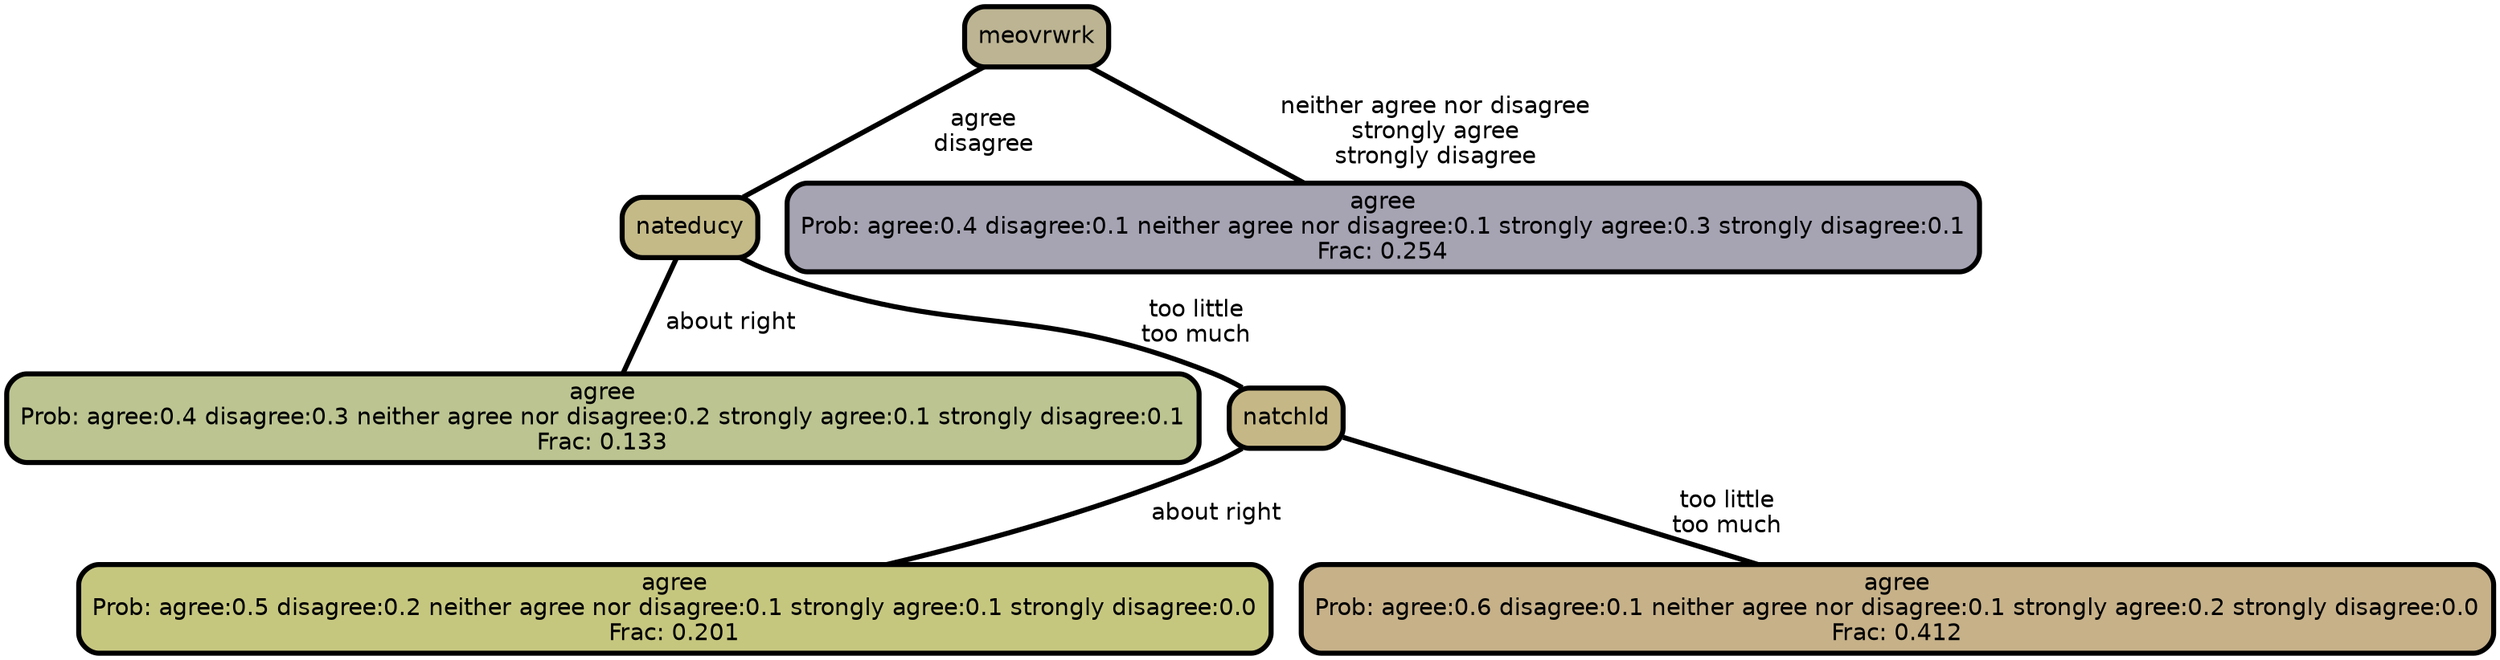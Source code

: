graph Tree {
node [shape=box, style="filled, rounded",color="black",penwidth="3",fontcolor="black",                 fontname=helvetica] ;
graph [ranksep="0 equally", splines=straight,                 bgcolor=transparent, dpi=200] ;
edge [fontname=helvetica, color=black] ;
0 [label="agree
Prob: agree:0.4 disagree:0.3 neither agree nor disagree:0.2 strongly agree:0.1 strongly disagree:0.1
Frac: 0.133", fillcolor="#bcc491"] ;
1 [label="nateducy", fillcolor="#c4ba88"] ;
2 [label="agree
Prob: agree:0.5 disagree:0.2 neither agree nor disagree:0.1 strongly agree:0.1 strongly disagree:0.0
Frac: 0.201", fillcolor="#c6c77f"] ;
3 [label="natchld", fillcolor="#c6b886"] ;
4 [label="agree
Prob: agree:0.6 disagree:0.1 neither agree nor disagree:0.1 strongly agree:0.2 strongly disagree:0.0
Frac: 0.412", fillcolor="#c6b189"] ;
5 [label="meovrwrk", fillcolor="#bdb493"] ;
6 [label="agree
Prob: agree:0.4 disagree:0.1 neither agree nor disagree:0.1 strongly agree:0.3 strongly disagree:0.1
Frac: 0.254", fillcolor="#a6a3b3"] ;
1 -- 0 [label=" about right",penwidth=3] ;
1 -- 3 [label=" too little\n too much",penwidth=3] ;
3 -- 2 [label=" about right",penwidth=3] ;
3 -- 4 [label=" too little\n too much",penwidth=3] ;
5 -- 1 [label=" agree\n disagree",penwidth=3] ;
5 -- 6 [label=" neither agree nor disagree\n strongly agree\n strongly disagree",penwidth=3] ;
{rank = same;}}